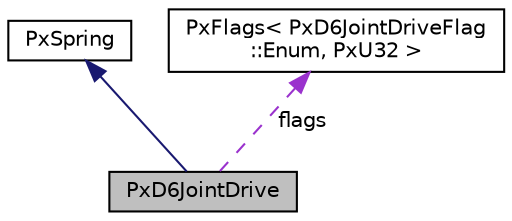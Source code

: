 digraph "PxD6JointDrive"
{
  edge [fontname="Helvetica",fontsize="10",labelfontname="Helvetica",labelfontsize="10"];
  node [fontname="Helvetica",fontsize="10",shape=record];
  Node2 [label="PxD6JointDrive",height=0.2,width=0.4,color="black", fillcolor="grey75", style="filled", fontcolor="black"];
  Node3 -> Node2 [dir="back",color="midnightblue",fontsize="10",style="solid",fontname="Helvetica"];
  Node3 [label="PxSpring",height=0.2,width=0.4,color="black", fillcolor="white", style="filled",URL="$classPxSpring.html"];
  Node4 -> Node2 [dir="back",color="darkorchid3",fontsize="10",style="dashed",label=" flags" ,fontname="Helvetica"];
  Node4 [label="PxFlags\< PxD6JointDriveFlag\l::Enum, PxU32 \>",height=0.2,width=0.4,color="black", fillcolor="white", style="filled",URL="$classPxFlags.html"];
}
